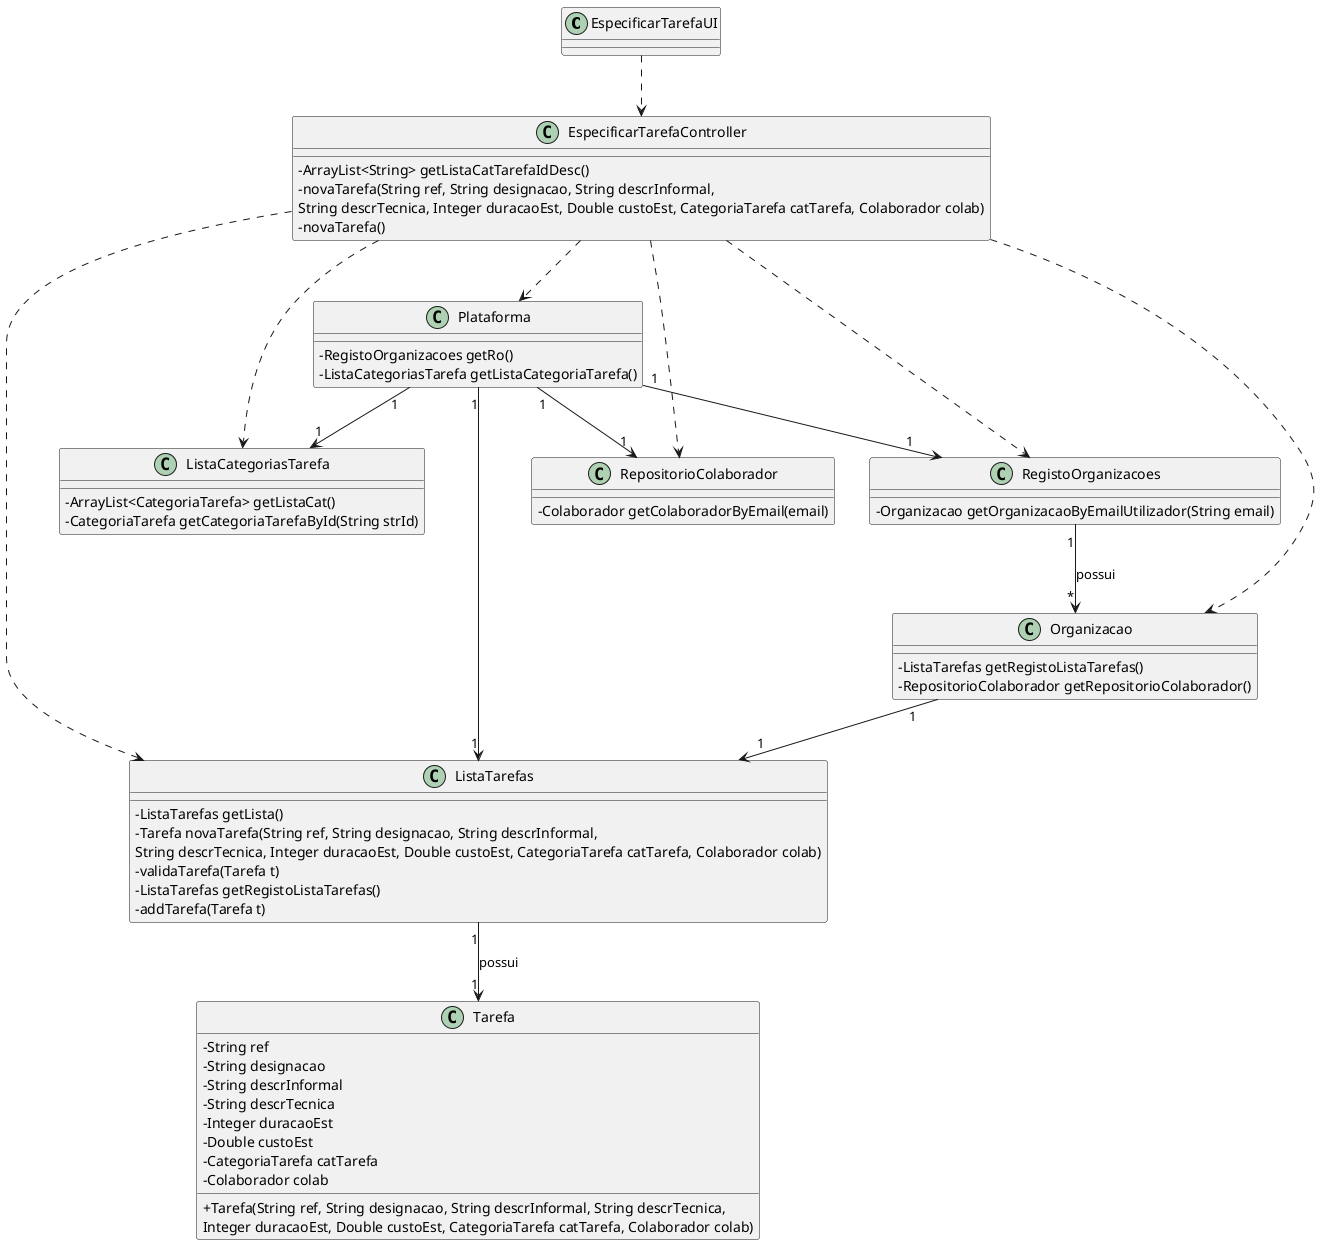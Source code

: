 @startuml
skinparam classAttributeIconSize 0

class EspecificarTarefaUI {
}

class EspecificarTarefaController {
  -ArrayList<String> getListaCatTarefaIdDesc()
  -novaTarefa(String ref, String designacao, String descrInformal,
            String descrTecnica, Integer duracaoEst, Double custoEst, CategoriaTarefa catTarefa, Colaborador colab)
  -novaTarefa()
}

class Plataforma {
  -RegistoOrganizacoes getRo()
  -ListaCategoriasTarefa getListaCategoriaTarefa()
}

class ListaCategoriasTarefa {
  -ArrayList<CategoriaTarefa> getListaCat()
  -CategoriaTarefa getCategoriaTarefaById(String strId)
  }

class RegistoOrganizacoes {
  -Organizacao getOrganizacaoByEmailUtilizador(String email)
}

class ListaTarefas {
    -ListaTarefas getLista()
    -Tarefa novaTarefa(String ref, String designacao, String descrInformal, \nString descrTecnica, Integer duracaoEst, Double custoEst, CategoriaTarefa catTarefa, Colaborador colab)
    -validaTarefa(Tarefa t)
    -ListaTarefas getRegistoListaTarefas()
    -addTarefa(Tarefa t)
}

class Organizacao {
  -ListaTarefas getRegistoListaTarefas()
  -RepositorioColaborador getRepositorioColaborador()
}

class RepositorioColaborador {
  -Colaborador getColaboradorByEmail(email)
}

  class Tarefa {
  -String ref
  -String designacao
  -String descrInformal
  -String descrTecnica
  -Integer duracaoEst
  -Double custoEst
  -CategoriaTarefa catTarefa
  -Colaborador colab
  +Tarefa(String ref, String designacao, String descrInformal, String descrTecnica,
            Integer duracaoEst, Double custoEst, CategoriaTarefa catTarefa, Colaborador colab)
  }


EspecificarTarefaUI ..> EspecificarTarefaController
EspecificarTarefaController ..> Plataforma
EspecificarTarefaController ..> ListaTarefas
EspecificarTarefaController ..> ListaCategoriasTarefa
EspecificarTarefaController ..> RegistoOrganizacoes
EspecificarTarefaController ..> RepositorioColaborador
EspecificarTarefaController ..> Organizacao
Plataforma "1" --> "1" ListaTarefas
Plataforma "1" --> "1" ListaCategoriasTarefa
Plataforma "1" --> "1" RegistoOrganizacoes
Plataforma "1" --> "1" RepositorioColaborador
ListaTarefas "1" --> "1" Tarefa : possui
RegistoOrganizacoes "1" --> "*" Organizacao : possui
Organizacao "1" --> "1" ListaTarefas

@enduml